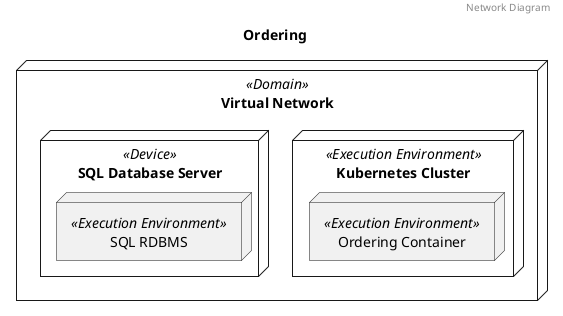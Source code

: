 @startuml Network Diagram Ordering
header Network Diagram
title Ordering
	node "Virtual Network" as Virtual_Network <<Domain>> {
		node "Kubernetes Cluster" as Kubernetes_Cluster <<Execution Environment>> {
			node "Ordering Container" as Ordering_Container <<Execution Environment>> {
			}
		}
		node "SQL Database Server" as SQL_Database_Server <<Device>> {
			node "SQL RDBMS" as SQL_RDBMS <<Execution Environment>> {
			}
		}
	}
@enduml

''''''''''''''''''''''''''''''
@startuml Deployment Diagram Ordering
header Deployment Diagram
title Ordering
	node "Virtual Network" as Virtual_Network <<Domain>> {
		node "Kubernetes Cluster" as Kubernetes_Cluster <<Execution Environment>> {
			package "Event Bus" as Event_Bus_Kubernetes_Cluster_package <<System>>{
				queue "Event Bus (Pub/Sub)" as Event_Bus_Pub_Sub <<Queue>>
			}
			package "Ordering" as Ordering_Kubernetes_Cluster_package <<System>>{
				node "Ordering Container" as Ordering_Container <<Execution Environment>> {
					component "Ordering Service" as Ordering_Service <<Service>>
					control "Ordering Background Tasks" as Ordering_Background_Tasks <<Processor>>
				}

			}
		}
		node "SQL Database Server" as SQL_Database_Server <<Device>> {
			node "SQL RDBMS" as SQL_RDBMS <<Execution Environment>> {
				package "Ordering" as Ordering_SQL_RDBMS_package <<System>>{
					database "Ordering DB (SQL)" as Ordering_DB_SQL <<Database>>
				}
			}
		}
	}

	Ordering_Service -down-( Ordering_DB_SQL
	Ordering_Background_Tasks -down-( Ordering_DB_SQL
	Ordering_Service -down-( Event_Bus_Pub_Sub
@enduml

''''''''''''''''''''''''''''''
@startuml Component Diagram Ordering
header Component Diagram
title Ordering
package "Ordering" as Ordering_package <<System>>{
	component "Ordering Service" as Ordering_Service <<Service>>
	control "Ordering Background Tasks" as Ordering_Background_Tasks <<Processor>>
	database "Ordering DB (SQL)" as Ordering_DB_SQL <<Database>>
}
package "Event Bus" as Event_Bus_package <<System>>{
	queue "Event Bus (Pub/Sub)" as Event_Bus_Pub_Sub <<Queue>>
}
	Ordering_Service -down-( Ordering_DB_SQL
	Ordering_Background_Tasks -down-( Ordering_DB_SQL
	Ordering_Service -down-( Event_Bus_Pub_Sub
@enduml

''''''''''''''''''''''''''''''
@startuml System Diagram Ordering
header System Diagram
title Ordering
package "Ordering" as Ordering_package <<System>>
@enduml
